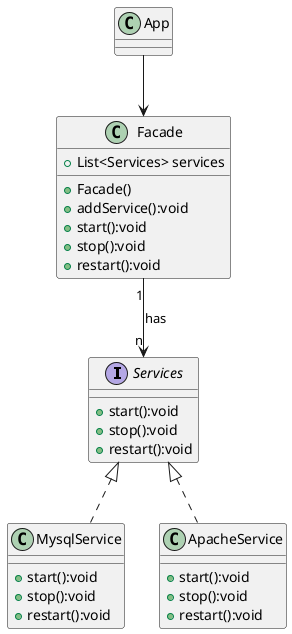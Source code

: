 @startuml
interface Services{
+ start():void
+ stop():void
+ restart():void
}
class MysqlService{
+ start():void
+ stop():void
+ restart():void
}
class ApacheService{
+ start():void
+ stop():void
+ restart():void
}

Services <|.. MysqlService
Services <|.. ApacheService

class Facade{
+ List<Services> services
+ Facade()
+ addService():void
+ start():void
+ stop():void
+ restart():void
}

Facade "1"-->"n" Services :has
App --> Facade
@enduml